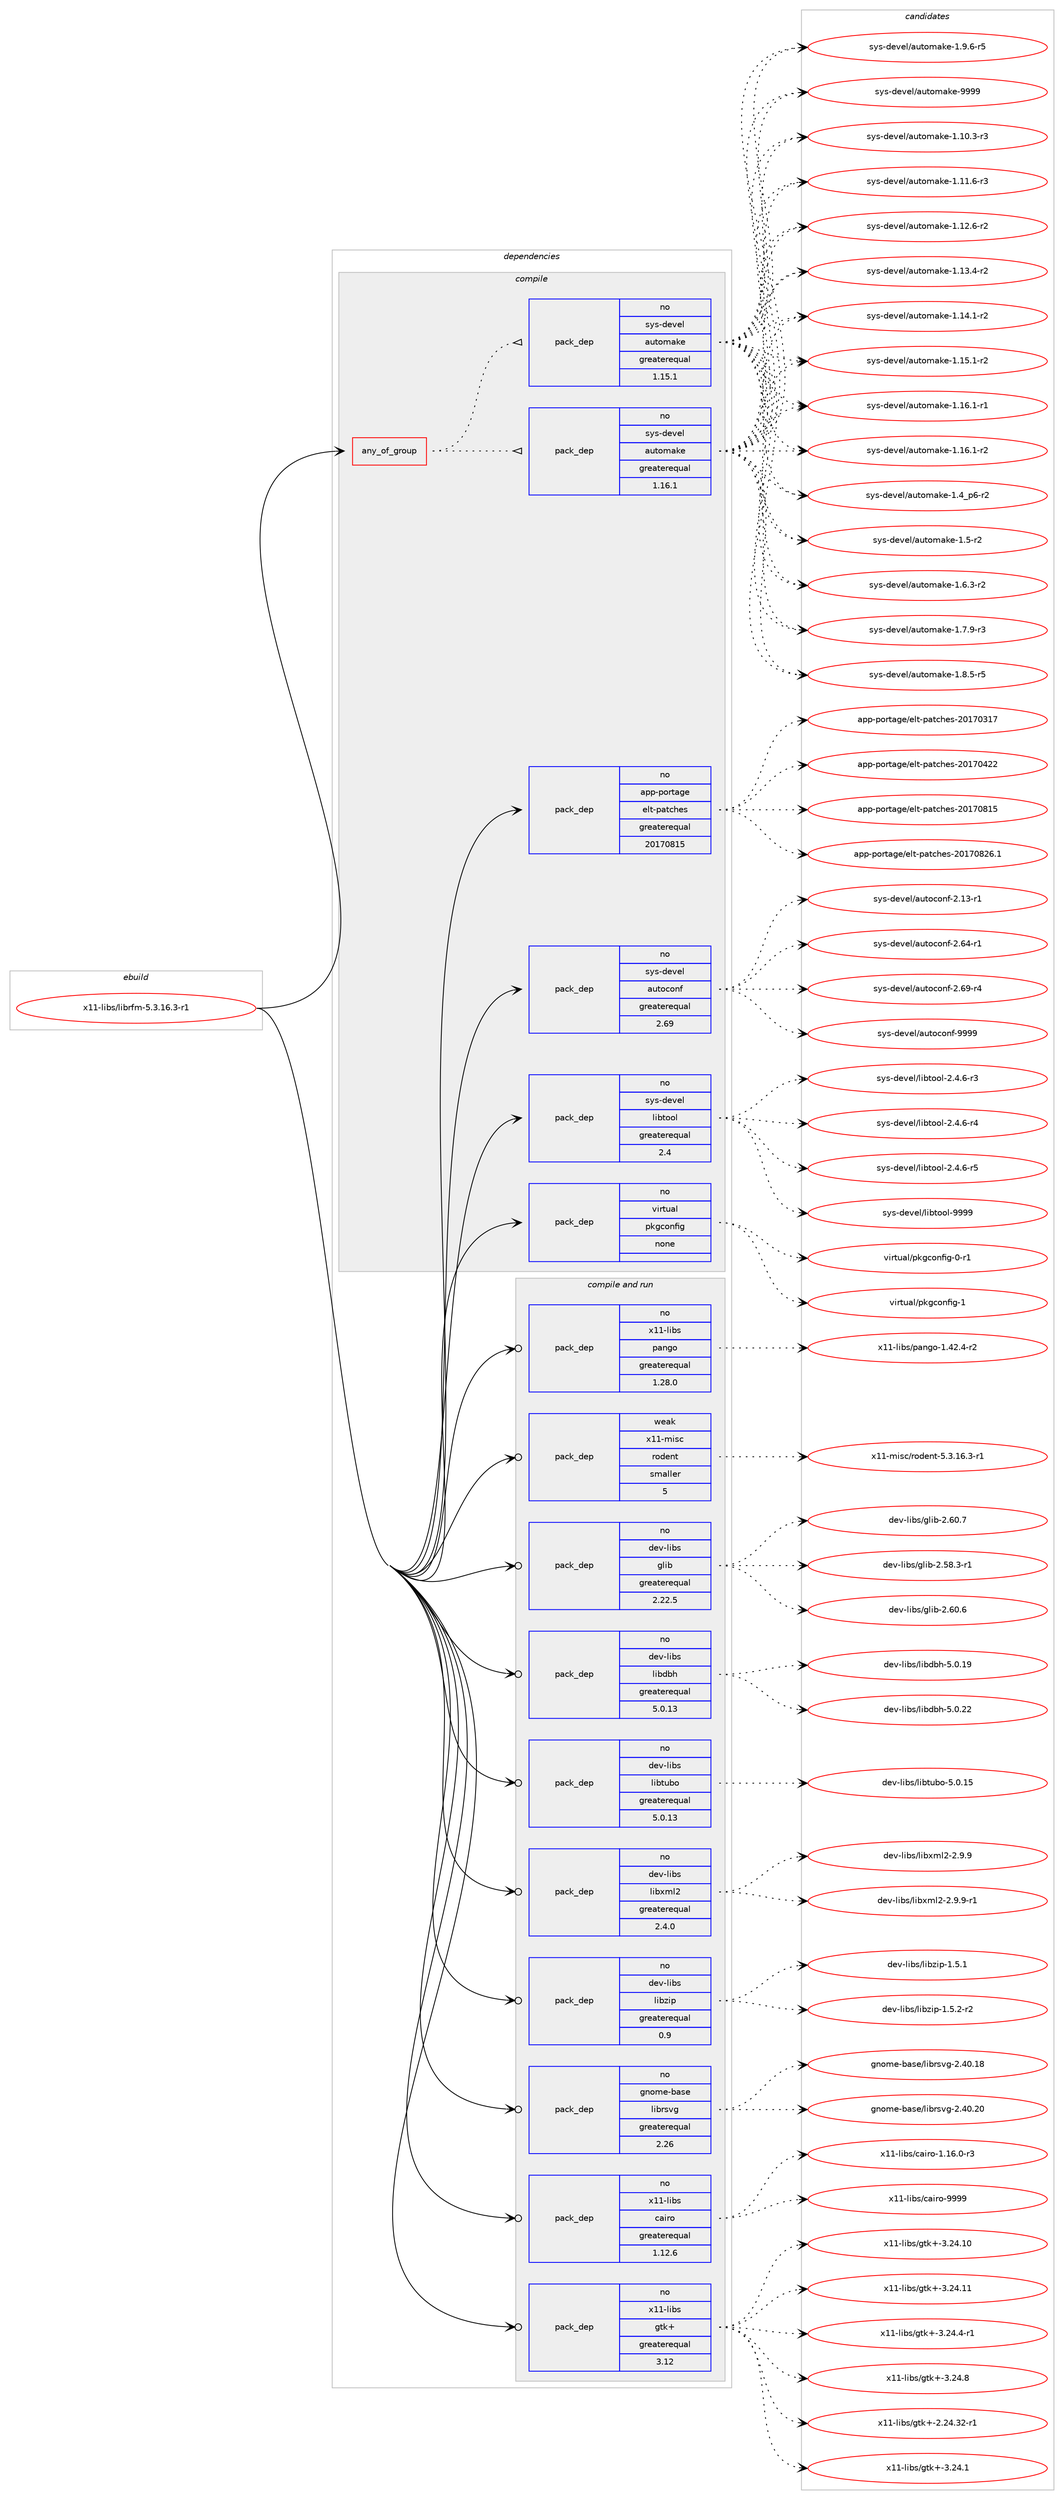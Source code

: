 digraph prolog {

# *************
# Graph options
# *************

newrank=true;
concentrate=true;
compound=true;
graph [rankdir=LR,fontname=Helvetica,fontsize=10,ranksep=1.5];#, ranksep=2.5, nodesep=0.2];
edge  [arrowhead=vee];
node  [fontname=Helvetica,fontsize=10];

# **********
# The ebuild
# **********

subgraph cluster_leftcol {
color=gray;
rank=same;
label=<<i>ebuild</i>>;
id [label="x11-libs/librfm-5.3.16.3-r1", color=red, width=4, href="../x11-libs/librfm-5.3.16.3-r1.svg"];
}

# ****************
# The dependencies
# ****************

subgraph cluster_midcol {
color=gray;
label=<<i>dependencies</i>>;
subgraph cluster_compile {
fillcolor="#eeeeee";
style=filled;
label=<<i>compile</i>>;
subgraph any15994 {
dependency916872 [label=<<TABLE BORDER="0" CELLBORDER="1" CELLSPACING="0" CELLPADDING="4"><TR><TD CELLPADDING="10">any_of_group</TD></TR></TABLE>>, shape=none, color=red];subgraph pack680835 {
dependency916873 [label=<<TABLE BORDER="0" CELLBORDER="1" CELLSPACING="0" CELLPADDING="4" WIDTH="220"><TR><TD ROWSPAN="6" CELLPADDING="30">pack_dep</TD></TR><TR><TD WIDTH="110">no</TD></TR><TR><TD>sys-devel</TD></TR><TR><TD>automake</TD></TR><TR><TD>greaterequal</TD></TR><TR><TD>1.16.1</TD></TR></TABLE>>, shape=none, color=blue];
}
dependency916872:e -> dependency916873:w [weight=20,style="dotted",arrowhead="oinv"];
subgraph pack680836 {
dependency916874 [label=<<TABLE BORDER="0" CELLBORDER="1" CELLSPACING="0" CELLPADDING="4" WIDTH="220"><TR><TD ROWSPAN="6" CELLPADDING="30">pack_dep</TD></TR><TR><TD WIDTH="110">no</TD></TR><TR><TD>sys-devel</TD></TR><TR><TD>automake</TD></TR><TR><TD>greaterequal</TD></TR><TR><TD>1.15.1</TD></TR></TABLE>>, shape=none, color=blue];
}
dependency916872:e -> dependency916874:w [weight=20,style="dotted",arrowhead="oinv"];
}
id:e -> dependency916872:w [weight=20,style="solid",arrowhead="vee"];
subgraph pack680837 {
dependency916875 [label=<<TABLE BORDER="0" CELLBORDER="1" CELLSPACING="0" CELLPADDING="4" WIDTH="220"><TR><TD ROWSPAN="6" CELLPADDING="30">pack_dep</TD></TR><TR><TD WIDTH="110">no</TD></TR><TR><TD>app-portage</TD></TR><TR><TD>elt-patches</TD></TR><TR><TD>greaterequal</TD></TR><TR><TD>20170815</TD></TR></TABLE>>, shape=none, color=blue];
}
id:e -> dependency916875:w [weight=20,style="solid",arrowhead="vee"];
subgraph pack680838 {
dependency916876 [label=<<TABLE BORDER="0" CELLBORDER="1" CELLSPACING="0" CELLPADDING="4" WIDTH="220"><TR><TD ROWSPAN="6" CELLPADDING="30">pack_dep</TD></TR><TR><TD WIDTH="110">no</TD></TR><TR><TD>sys-devel</TD></TR><TR><TD>autoconf</TD></TR><TR><TD>greaterequal</TD></TR><TR><TD>2.69</TD></TR></TABLE>>, shape=none, color=blue];
}
id:e -> dependency916876:w [weight=20,style="solid",arrowhead="vee"];
subgraph pack680839 {
dependency916877 [label=<<TABLE BORDER="0" CELLBORDER="1" CELLSPACING="0" CELLPADDING="4" WIDTH="220"><TR><TD ROWSPAN="6" CELLPADDING="30">pack_dep</TD></TR><TR><TD WIDTH="110">no</TD></TR><TR><TD>sys-devel</TD></TR><TR><TD>libtool</TD></TR><TR><TD>greaterequal</TD></TR><TR><TD>2.4</TD></TR></TABLE>>, shape=none, color=blue];
}
id:e -> dependency916877:w [weight=20,style="solid",arrowhead="vee"];
subgraph pack680840 {
dependency916878 [label=<<TABLE BORDER="0" CELLBORDER="1" CELLSPACING="0" CELLPADDING="4" WIDTH="220"><TR><TD ROWSPAN="6" CELLPADDING="30">pack_dep</TD></TR><TR><TD WIDTH="110">no</TD></TR><TR><TD>virtual</TD></TR><TR><TD>pkgconfig</TD></TR><TR><TD>none</TD></TR><TR><TD></TD></TR></TABLE>>, shape=none, color=blue];
}
id:e -> dependency916878:w [weight=20,style="solid",arrowhead="vee"];
}
subgraph cluster_compileandrun {
fillcolor="#eeeeee";
style=filled;
label=<<i>compile and run</i>>;
subgraph pack680841 {
dependency916879 [label=<<TABLE BORDER="0" CELLBORDER="1" CELLSPACING="0" CELLPADDING="4" WIDTH="220"><TR><TD ROWSPAN="6" CELLPADDING="30">pack_dep</TD></TR><TR><TD WIDTH="110">no</TD></TR><TR><TD>dev-libs</TD></TR><TR><TD>glib</TD></TR><TR><TD>greaterequal</TD></TR><TR><TD>2.22.5</TD></TR></TABLE>>, shape=none, color=blue];
}
id:e -> dependency916879:w [weight=20,style="solid",arrowhead="odotvee"];
subgraph pack680842 {
dependency916880 [label=<<TABLE BORDER="0" CELLBORDER="1" CELLSPACING="0" CELLPADDING="4" WIDTH="220"><TR><TD ROWSPAN="6" CELLPADDING="30">pack_dep</TD></TR><TR><TD WIDTH="110">no</TD></TR><TR><TD>dev-libs</TD></TR><TR><TD>libdbh</TD></TR><TR><TD>greaterequal</TD></TR><TR><TD>5.0.13</TD></TR></TABLE>>, shape=none, color=blue];
}
id:e -> dependency916880:w [weight=20,style="solid",arrowhead="odotvee"];
subgraph pack680843 {
dependency916881 [label=<<TABLE BORDER="0" CELLBORDER="1" CELLSPACING="0" CELLPADDING="4" WIDTH="220"><TR><TD ROWSPAN="6" CELLPADDING="30">pack_dep</TD></TR><TR><TD WIDTH="110">no</TD></TR><TR><TD>dev-libs</TD></TR><TR><TD>libtubo</TD></TR><TR><TD>greaterequal</TD></TR><TR><TD>5.0.13</TD></TR></TABLE>>, shape=none, color=blue];
}
id:e -> dependency916881:w [weight=20,style="solid",arrowhead="odotvee"];
subgraph pack680844 {
dependency916882 [label=<<TABLE BORDER="0" CELLBORDER="1" CELLSPACING="0" CELLPADDING="4" WIDTH="220"><TR><TD ROWSPAN="6" CELLPADDING="30">pack_dep</TD></TR><TR><TD WIDTH="110">no</TD></TR><TR><TD>dev-libs</TD></TR><TR><TD>libxml2</TD></TR><TR><TD>greaterequal</TD></TR><TR><TD>2.4.0</TD></TR></TABLE>>, shape=none, color=blue];
}
id:e -> dependency916882:w [weight=20,style="solid",arrowhead="odotvee"];
subgraph pack680845 {
dependency916883 [label=<<TABLE BORDER="0" CELLBORDER="1" CELLSPACING="0" CELLPADDING="4" WIDTH="220"><TR><TD ROWSPAN="6" CELLPADDING="30">pack_dep</TD></TR><TR><TD WIDTH="110">no</TD></TR><TR><TD>dev-libs</TD></TR><TR><TD>libzip</TD></TR><TR><TD>greaterequal</TD></TR><TR><TD>0.9</TD></TR></TABLE>>, shape=none, color=blue];
}
id:e -> dependency916883:w [weight=20,style="solid",arrowhead="odotvee"];
subgraph pack680846 {
dependency916884 [label=<<TABLE BORDER="0" CELLBORDER="1" CELLSPACING="0" CELLPADDING="4" WIDTH="220"><TR><TD ROWSPAN="6" CELLPADDING="30">pack_dep</TD></TR><TR><TD WIDTH="110">no</TD></TR><TR><TD>gnome-base</TD></TR><TR><TD>librsvg</TD></TR><TR><TD>greaterequal</TD></TR><TR><TD>2.26</TD></TR></TABLE>>, shape=none, color=blue];
}
id:e -> dependency916884:w [weight=20,style="solid",arrowhead="odotvee"];
subgraph pack680847 {
dependency916885 [label=<<TABLE BORDER="0" CELLBORDER="1" CELLSPACING="0" CELLPADDING="4" WIDTH="220"><TR><TD ROWSPAN="6" CELLPADDING="30">pack_dep</TD></TR><TR><TD WIDTH="110">no</TD></TR><TR><TD>x11-libs</TD></TR><TR><TD>cairo</TD></TR><TR><TD>greaterequal</TD></TR><TR><TD>1.12.6</TD></TR></TABLE>>, shape=none, color=blue];
}
id:e -> dependency916885:w [weight=20,style="solid",arrowhead="odotvee"];
subgraph pack680848 {
dependency916886 [label=<<TABLE BORDER="0" CELLBORDER="1" CELLSPACING="0" CELLPADDING="4" WIDTH="220"><TR><TD ROWSPAN="6" CELLPADDING="30">pack_dep</TD></TR><TR><TD WIDTH="110">no</TD></TR><TR><TD>x11-libs</TD></TR><TR><TD>gtk+</TD></TR><TR><TD>greaterequal</TD></TR><TR><TD>3.12</TD></TR></TABLE>>, shape=none, color=blue];
}
id:e -> dependency916886:w [weight=20,style="solid",arrowhead="odotvee"];
subgraph pack680849 {
dependency916887 [label=<<TABLE BORDER="0" CELLBORDER="1" CELLSPACING="0" CELLPADDING="4" WIDTH="220"><TR><TD ROWSPAN="6" CELLPADDING="30">pack_dep</TD></TR><TR><TD WIDTH="110">no</TD></TR><TR><TD>x11-libs</TD></TR><TR><TD>pango</TD></TR><TR><TD>greaterequal</TD></TR><TR><TD>1.28.0</TD></TR></TABLE>>, shape=none, color=blue];
}
id:e -> dependency916887:w [weight=20,style="solid",arrowhead="odotvee"];
subgraph pack680850 {
dependency916888 [label=<<TABLE BORDER="0" CELLBORDER="1" CELLSPACING="0" CELLPADDING="4" WIDTH="220"><TR><TD ROWSPAN="6" CELLPADDING="30">pack_dep</TD></TR><TR><TD WIDTH="110">weak</TD></TR><TR><TD>x11-misc</TD></TR><TR><TD>rodent</TD></TR><TR><TD>smaller</TD></TR><TR><TD>5</TD></TR></TABLE>>, shape=none, color=blue];
}
id:e -> dependency916888:w [weight=20,style="solid",arrowhead="odotvee"];
}
subgraph cluster_run {
fillcolor="#eeeeee";
style=filled;
label=<<i>run</i>>;
}
}

# **************
# The candidates
# **************

subgraph cluster_choices {
rank=same;
color=gray;
label=<<i>candidates</i>>;

subgraph choice680835 {
color=black;
nodesep=1;
choice11512111545100101118101108479711711611110997107101454946494846514511451 [label="sys-devel/automake-1.10.3-r3", color=red, width=4,href="../sys-devel/automake-1.10.3-r3.svg"];
choice11512111545100101118101108479711711611110997107101454946494946544511451 [label="sys-devel/automake-1.11.6-r3", color=red, width=4,href="../sys-devel/automake-1.11.6-r3.svg"];
choice11512111545100101118101108479711711611110997107101454946495046544511450 [label="sys-devel/automake-1.12.6-r2", color=red, width=4,href="../sys-devel/automake-1.12.6-r2.svg"];
choice11512111545100101118101108479711711611110997107101454946495146524511450 [label="sys-devel/automake-1.13.4-r2", color=red, width=4,href="../sys-devel/automake-1.13.4-r2.svg"];
choice11512111545100101118101108479711711611110997107101454946495246494511450 [label="sys-devel/automake-1.14.1-r2", color=red, width=4,href="../sys-devel/automake-1.14.1-r2.svg"];
choice11512111545100101118101108479711711611110997107101454946495346494511450 [label="sys-devel/automake-1.15.1-r2", color=red, width=4,href="../sys-devel/automake-1.15.1-r2.svg"];
choice11512111545100101118101108479711711611110997107101454946495446494511449 [label="sys-devel/automake-1.16.1-r1", color=red, width=4,href="../sys-devel/automake-1.16.1-r1.svg"];
choice11512111545100101118101108479711711611110997107101454946495446494511450 [label="sys-devel/automake-1.16.1-r2", color=red, width=4,href="../sys-devel/automake-1.16.1-r2.svg"];
choice115121115451001011181011084797117116111109971071014549465295112544511450 [label="sys-devel/automake-1.4_p6-r2", color=red, width=4,href="../sys-devel/automake-1.4_p6-r2.svg"];
choice11512111545100101118101108479711711611110997107101454946534511450 [label="sys-devel/automake-1.5-r2", color=red, width=4,href="../sys-devel/automake-1.5-r2.svg"];
choice115121115451001011181011084797117116111109971071014549465446514511450 [label="sys-devel/automake-1.6.3-r2", color=red, width=4,href="../sys-devel/automake-1.6.3-r2.svg"];
choice115121115451001011181011084797117116111109971071014549465546574511451 [label="sys-devel/automake-1.7.9-r3", color=red, width=4,href="../sys-devel/automake-1.7.9-r3.svg"];
choice115121115451001011181011084797117116111109971071014549465646534511453 [label="sys-devel/automake-1.8.5-r5", color=red, width=4,href="../sys-devel/automake-1.8.5-r5.svg"];
choice115121115451001011181011084797117116111109971071014549465746544511453 [label="sys-devel/automake-1.9.6-r5", color=red, width=4,href="../sys-devel/automake-1.9.6-r5.svg"];
choice115121115451001011181011084797117116111109971071014557575757 [label="sys-devel/automake-9999", color=red, width=4,href="../sys-devel/automake-9999.svg"];
dependency916873:e -> choice11512111545100101118101108479711711611110997107101454946494846514511451:w [style=dotted,weight="100"];
dependency916873:e -> choice11512111545100101118101108479711711611110997107101454946494946544511451:w [style=dotted,weight="100"];
dependency916873:e -> choice11512111545100101118101108479711711611110997107101454946495046544511450:w [style=dotted,weight="100"];
dependency916873:e -> choice11512111545100101118101108479711711611110997107101454946495146524511450:w [style=dotted,weight="100"];
dependency916873:e -> choice11512111545100101118101108479711711611110997107101454946495246494511450:w [style=dotted,weight="100"];
dependency916873:e -> choice11512111545100101118101108479711711611110997107101454946495346494511450:w [style=dotted,weight="100"];
dependency916873:e -> choice11512111545100101118101108479711711611110997107101454946495446494511449:w [style=dotted,weight="100"];
dependency916873:e -> choice11512111545100101118101108479711711611110997107101454946495446494511450:w [style=dotted,weight="100"];
dependency916873:e -> choice115121115451001011181011084797117116111109971071014549465295112544511450:w [style=dotted,weight="100"];
dependency916873:e -> choice11512111545100101118101108479711711611110997107101454946534511450:w [style=dotted,weight="100"];
dependency916873:e -> choice115121115451001011181011084797117116111109971071014549465446514511450:w [style=dotted,weight="100"];
dependency916873:e -> choice115121115451001011181011084797117116111109971071014549465546574511451:w [style=dotted,weight="100"];
dependency916873:e -> choice115121115451001011181011084797117116111109971071014549465646534511453:w [style=dotted,weight="100"];
dependency916873:e -> choice115121115451001011181011084797117116111109971071014549465746544511453:w [style=dotted,weight="100"];
dependency916873:e -> choice115121115451001011181011084797117116111109971071014557575757:w [style=dotted,weight="100"];
}
subgraph choice680836 {
color=black;
nodesep=1;
choice11512111545100101118101108479711711611110997107101454946494846514511451 [label="sys-devel/automake-1.10.3-r3", color=red, width=4,href="../sys-devel/automake-1.10.3-r3.svg"];
choice11512111545100101118101108479711711611110997107101454946494946544511451 [label="sys-devel/automake-1.11.6-r3", color=red, width=4,href="../sys-devel/automake-1.11.6-r3.svg"];
choice11512111545100101118101108479711711611110997107101454946495046544511450 [label="sys-devel/automake-1.12.6-r2", color=red, width=4,href="../sys-devel/automake-1.12.6-r2.svg"];
choice11512111545100101118101108479711711611110997107101454946495146524511450 [label="sys-devel/automake-1.13.4-r2", color=red, width=4,href="../sys-devel/automake-1.13.4-r2.svg"];
choice11512111545100101118101108479711711611110997107101454946495246494511450 [label="sys-devel/automake-1.14.1-r2", color=red, width=4,href="../sys-devel/automake-1.14.1-r2.svg"];
choice11512111545100101118101108479711711611110997107101454946495346494511450 [label="sys-devel/automake-1.15.1-r2", color=red, width=4,href="../sys-devel/automake-1.15.1-r2.svg"];
choice11512111545100101118101108479711711611110997107101454946495446494511449 [label="sys-devel/automake-1.16.1-r1", color=red, width=4,href="../sys-devel/automake-1.16.1-r1.svg"];
choice11512111545100101118101108479711711611110997107101454946495446494511450 [label="sys-devel/automake-1.16.1-r2", color=red, width=4,href="../sys-devel/automake-1.16.1-r2.svg"];
choice115121115451001011181011084797117116111109971071014549465295112544511450 [label="sys-devel/automake-1.4_p6-r2", color=red, width=4,href="../sys-devel/automake-1.4_p6-r2.svg"];
choice11512111545100101118101108479711711611110997107101454946534511450 [label="sys-devel/automake-1.5-r2", color=red, width=4,href="../sys-devel/automake-1.5-r2.svg"];
choice115121115451001011181011084797117116111109971071014549465446514511450 [label="sys-devel/automake-1.6.3-r2", color=red, width=4,href="../sys-devel/automake-1.6.3-r2.svg"];
choice115121115451001011181011084797117116111109971071014549465546574511451 [label="sys-devel/automake-1.7.9-r3", color=red, width=4,href="../sys-devel/automake-1.7.9-r3.svg"];
choice115121115451001011181011084797117116111109971071014549465646534511453 [label="sys-devel/automake-1.8.5-r5", color=red, width=4,href="../sys-devel/automake-1.8.5-r5.svg"];
choice115121115451001011181011084797117116111109971071014549465746544511453 [label="sys-devel/automake-1.9.6-r5", color=red, width=4,href="../sys-devel/automake-1.9.6-r5.svg"];
choice115121115451001011181011084797117116111109971071014557575757 [label="sys-devel/automake-9999", color=red, width=4,href="../sys-devel/automake-9999.svg"];
dependency916874:e -> choice11512111545100101118101108479711711611110997107101454946494846514511451:w [style=dotted,weight="100"];
dependency916874:e -> choice11512111545100101118101108479711711611110997107101454946494946544511451:w [style=dotted,weight="100"];
dependency916874:e -> choice11512111545100101118101108479711711611110997107101454946495046544511450:w [style=dotted,weight="100"];
dependency916874:e -> choice11512111545100101118101108479711711611110997107101454946495146524511450:w [style=dotted,weight="100"];
dependency916874:e -> choice11512111545100101118101108479711711611110997107101454946495246494511450:w [style=dotted,weight="100"];
dependency916874:e -> choice11512111545100101118101108479711711611110997107101454946495346494511450:w [style=dotted,weight="100"];
dependency916874:e -> choice11512111545100101118101108479711711611110997107101454946495446494511449:w [style=dotted,weight="100"];
dependency916874:e -> choice11512111545100101118101108479711711611110997107101454946495446494511450:w [style=dotted,weight="100"];
dependency916874:e -> choice115121115451001011181011084797117116111109971071014549465295112544511450:w [style=dotted,weight="100"];
dependency916874:e -> choice11512111545100101118101108479711711611110997107101454946534511450:w [style=dotted,weight="100"];
dependency916874:e -> choice115121115451001011181011084797117116111109971071014549465446514511450:w [style=dotted,weight="100"];
dependency916874:e -> choice115121115451001011181011084797117116111109971071014549465546574511451:w [style=dotted,weight="100"];
dependency916874:e -> choice115121115451001011181011084797117116111109971071014549465646534511453:w [style=dotted,weight="100"];
dependency916874:e -> choice115121115451001011181011084797117116111109971071014549465746544511453:w [style=dotted,weight="100"];
dependency916874:e -> choice115121115451001011181011084797117116111109971071014557575757:w [style=dotted,weight="100"];
}
subgraph choice680837 {
color=black;
nodesep=1;
choice97112112451121111141169710310147101108116451129711699104101115455048495548514955 [label="app-portage/elt-patches-20170317", color=red, width=4,href="../app-portage/elt-patches-20170317.svg"];
choice97112112451121111141169710310147101108116451129711699104101115455048495548525050 [label="app-portage/elt-patches-20170422", color=red, width=4,href="../app-portage/elt-patches-20170422.svg"];
choice97112112451121111141169710310147101108116451129711699104101115455048495548564953 [label="app-portage/elt-patches-20170815", color=red, width=4,href="../app-portage/elt-patches-20170815.svg"];
choice971121124511211111411697103101471011081164511297116991041011154550484955485650544649 [label="app-portage/elt-patches-20170826.1", color=red, width=4,href="../app-portage/elt-patches-20170826.1.svg"];
dependency916875:e -> choice97112112451121111141169710310147101108116451129711699104101115455048495548514955:w [style=dotted,weight="100"];
dependency916875:e -> choice97112112451121111141169710310147101108116451129711699104101115455048495548525050:w [style=dotted,weight="100"];
dependency916875:e -> choice97112112451121111141169710310147101108116451129711699104101115455048495548564953:w [style=dotted,weight="100"];
dependency916875:e -> choice971121124511211111411697103101471011081164511297116991041011154550484955485650544649:w [style=dotted,weight="100"];
}
subgraph choice680838 {
color=black;
nodesep=1;
choice1151211154510010111810110847971171161119911111010245504649514511449 [label="sys-devel/autoconf-2.13-r1", color=red, width=4,href="../sys-devel/autoconf-2.13-r1.svg"];
choice1151211154510010111810110847971171161119911111010245504654524511449 [label="sys-devel/autoconf-2.64-r1", color=red, width=4,href="../sys-devel/autoconf-2.64-r1.svg"];
choice1151211154510010111810110847971171161119911111010245504654574511452 [label="sys-devel/autoconf-2.69-r4", color=red, width=4,href="../sys-devel/autoconf-2.69-r4.svg"];
choice115121115451001011181011084797117116111991111101024557575757 [label="sys-devel/autoconf-9999", color=red, width=4,href="../sys-devel/autoconf-9999.svg"];
dependency916876:e -> choice1151211154510010111810110847971171161119911111010245504649514511449:w [style=dotted,weight="100"];
dependency916876:e -> choice1151211154510010111810110847971171161119911111010245504654524511449:w [style=dotted,weight="100"];
dependency916876:e -> choice1151211154510010111810110847971171161119911111010245504654574511452:w [style=dotted,weight="100"];
dependency916876:e -> choice115121115451001011181011084797117116111991111101024557575757:w [style=dotted,weight="100"];
}
subgraph choice680839 {
color=black;
nodesep=1;
choice1151211154510010111810110847108105981161111111084550465246544511451 [label="sys-devel/libtool-2.4.6-r3", color=red, width=4,href="../sys-devel/libtool-2.4.6-r3.svg"];
choice1151211154510010111810110847108105981161111111084550465246544511452 [label="sys-devel/libtool-2.4.6-r4", color=red, width=4,href="../sys-devel/libtool-2.4.6-r4.svg"];
choice1151211154510010111810110847108105981161111111084550465246544511453 [label="sys-devel/libtool-2.4.6-r5", color=red, width=4,href="../sys-devel/libtool-2.4.6-r5.svg"];
choice1151211154510010111810110847108105981161111111084557575757 [label="sys-devel/libtool-9999", color=red, width=4,href="../sys-devel/libtool-9999.svg"];
dependency916877:e -> choice1151211154510010111810110847108105981161111111084550465246544511451:w [style=dotted,weight="100"];
dependency916877:e -> choice1151211154510010111810110847108105981161111111084550465246544511452:w [style=dotted,weight="100"];
dependency916877:e -> choice1151211154510010111810110847108105981161111111084550465246544511453:w [style=dotted,weight="100"];
dependency916877:e -> choice1151211154510010111810110847108105981161111111084557575757:w [style=dotted,weight="100"];
}
subgraph choice680840 {
color=black;
nodesep=1;
choice11810511411611797108471121071039911111010210510345484511449 [label="virtual/pkgconfig-0-r1", color=red, width=4,href="../virtual/pkgconfig-0-r1.svg"];
choice1181051141161179710847112107103991111101021051034549 [label="virtual/pkgconfig-1", color=red, width=4,href="../virtual/pkgconfig-1.svg"];
dependency916878:e -> choice11810511411611797108471121071039911111010210510345484511449:w [style=dotted,weight="100"];
dependency916878:e -> choice1181051141161179710847112107103991111101021051034549:w [style=dotted,weight="100"];
}
subgraph choice680841 {
color=black;
nodesep=1;
choice10010111845108105981154710310810598455046535646514511449 [label="dev-libs/glib-2.58.3-r1", color=red, width=4,href="../dev-libs/glib-2.58.3-r1.svg"];
choice1001011184510810598115471031081059845504654484654 [label="dev-libs/glib-2.60.6", color=red, width=4,href="../dev-libs/glib-2.60.6.svg"];
choice1001011184510810598115471031081059845504654484655 [label="dev-libs/glib-2.60.7", color=red, width=4,href="../dev-libs/glib-2.60.7.svg"];
dependency916879:e -> choice10010111845108105981154710310810598455046535646514511449:w [style=dotted,weight="100"];
dependency916879:e -> choice1001011184510810598115471031081059845504654484654:w [style=dotted,weight="100"];
dependency916879:e -> choice1001011184510810598115471031081059845504654484655:w [style=dotted,weight="100"];
}
subgraph choice680842 {
color=black;
nodesep=1;
choice100101118451081059811547108105981009810445534648464957 [label="dev-libs/libdbh-5.0.19", color=red, width=4,href="../dev-libs/libdbh-5.0.19.svg"];
choice100101118451081059811547108105981009810445534648465050 [label="dev-libs/libdbh-5.0.22", color=red, width=4,href="../dev-libs/libdbh-5.0.22.svg"];
dependency916880:e -> choice100101118451081059811547108105981009810445534648464957:w [style=dotted,weight="100"];
dependency916880:e -> choice100101118451081059811547108105981009810445534648465050:w [style=dotted,weight="100"];
}
subgraph choice680843 {
color=black;
nodesep=1;
choice100101118451081059811547108105981161179811145534648464953 [label="dev-libs/libtubo-5.0.15", color=red, width=4,href="../dev-libs/libtubo-5.0.15.svg"];
dependency916881:e -> choice100101118451081059811547108105981161179811145534648464953:w [style=dotted,weight="100"];
}
subgraph choice680844 {
color=black;
nodesep=1;
choice1001011184510810598115471081059812010910850455046574657 [label="dev-libs/libxml2-2.9.9", color=red, width=4,href="../dev-libs/libxml2-2.9.9.svg"];
choice10010111845108105981154710810598120109108504550465746574511449 [label="dev-libs/libxml2-2.9.9-r1", color=red, width=4,href="../dev-libs/libxml2-2.9.9-r1.svg"];
dependency916882:e -> choice1001011184510810598115471081059812010910850455046574657:w [style=dotted,weight="100"];
dependency916882:e -> choice10010111845108105981154710810598120109108504550465746574511449:w [style=dotted,weight="100"];
}
subgraph choice680845 {
color=black;
nodesep=1;
choice10010111845108105981154710810598122105112454946534649 [label="dev-libs/libzip-1.5.1", color=red, width=4,href="../dev-libs/libzip-1.5.1.svg"];
choice100101118451081059811547108105981221051124549465346504511450 [label="dev-libs/libzip-1.5.2-r2", color=red, width=4,href="../dev-libs/libzip-1.5.2-r2.svg"];
dependency916883:e -> choice10010111845108105981154710810598122105112454946534649:w [style=dotted,weight="100"];
dependency916883:e -> choice100101118451081059811547108105981221051124549465346504511450:w [style=dotted,weight="100"];
}
subgraph choice680846 {
color=black;
nodesep=1;
choice10311011110910145989711510147108105981141151181034550465248464956 [label="gnome-base/librsvg-2.40.18", color=red, width=4,href="../gnome-base/librsvg-2.40.18.svg"];
choice10311011110910145989711510147108105981141151181034550465248465048 [label="gnome-base/librsvg-2.40.20", color=red, width=4,href="../gnome-base/librsvg-2.40.20.svg"];
dependency916884:e -> choice10311011110910145989711510147108105981141151181034550465248464956:w [style=dotted,weight="100"];
dependency916884:e -> choice10311011110910145989711510147108105981141151181034550465248465048:w [style=dotted,weight="100"];
}
subgraph choice680847 {
color=black;
nodesep=1;
choice12049494510810598115479997105114111454946495446484511451 [label="x11-libs/cairo-1.16.0-r3", color=red, width=4,href="../x11-libs/cairo-1.16.0-r3.svg"];
choice120494945108105981154799971051141114557575757 [label="x11-libs/cairo-9999", color=red, width=4,href="../x11-libs/cairo-9999.svg"];
dependency916885:e -> choice12049494510810598115479997105114111454946495446484511451:w [style=dotted,weight="100"];
dependency916885:e -> choice120494945108105981154799971051141114557575757:w [style=dotted,weight="100"];
}
subgraph choice680848 {
color=black;
nodesep=1;
choice12049494510810598115471031161074345504650524651504511449 [label="x11-libs/gtk+-2.24.32-r1", color=red, width=4,href="../x11-libs/gtk+-2.24.32-r1.svg"];
choice12049494510810598115471031161074345514650524649 [label="x11-libs/gtk+-3.24.1", color=red, width=4,href="../x11-libs/gtk+-3.24.1.svg"];
choice1204949451081059811547103116107434551465052464948 [label="x11-libs/gtk+-3.24.10", color=red, width=4,href="../x11-libs/gtk+-3.24.10.svg"];
choice1204949451081059811547103116107434551465052464949 [label="x11-libs/gtk+-3.24.11", color=red, width=4,href="../x11-libs/gtk+-3.24.11.svg"];
choice120494945108105981154710311610743455146505246524511449 [label="x11-libs/gtk+-3.24.4-r1", color=red, width=4,href="../x11-libs/gtk+-3.24.4-r1.svg"];
choice12049494510810598115471031161074345514650524656 [label="x11-libs/gtk+-3.24.8", color=red, width=4,href="../x11-libs/gtk+-3.24.8.svg"];
dependency916886:e -> choice12049494510810598115471031161074345504650524651504511449:w [style=dotted,weight="100"];
dependency916886:e -> choice12049494510810598115471031161074345514650524649:w [style=dotted,weight="100"];
dependency916886:e -> choice1204949451081059811547103116107434551465052464948:w [style=dotted,weight="100"];
dependency916886:e -> choice1204949451081059811547103116107434551465052464949:w [style=dotted,weight="100"];
dependency916886:e -> choice120494945108105981154710311610743455146505246524511449:w [style=dotted,weight="100"];
dependency916886:e -> choice12049494510810598115471031161074345514650524656:w [style=dotted,weight="100"];
}
subgraph choice680849 {
color=black;
nodesep=1;
choice120494945108105981154711297110103111454946525046524511450 [label="x11-libs/pango-1.42.4-r2", color=red, width=4,href="../x11-libs/pango-1.42.4-r2.svg"];
dependency916887:e -> choice120494945108105981154711297110103111454946525046524511450:w [style=dotted,weight="100"];
}
subgraph choice680850 {
color=black;
nodesep=1;
choice12049494510910511599471141111001011101164553465146495446514511449 [label="x11-misc/rodent-5.3.16.3-r1", color=red, width=4,href="../x11-misc/rodent-5.3.16.3-r1.svg"];
dependency916888:e -> choice12049494510910511599471141111001011101164553465146495446514511449:w [style=dotted,weight="100"];
}
}

}
